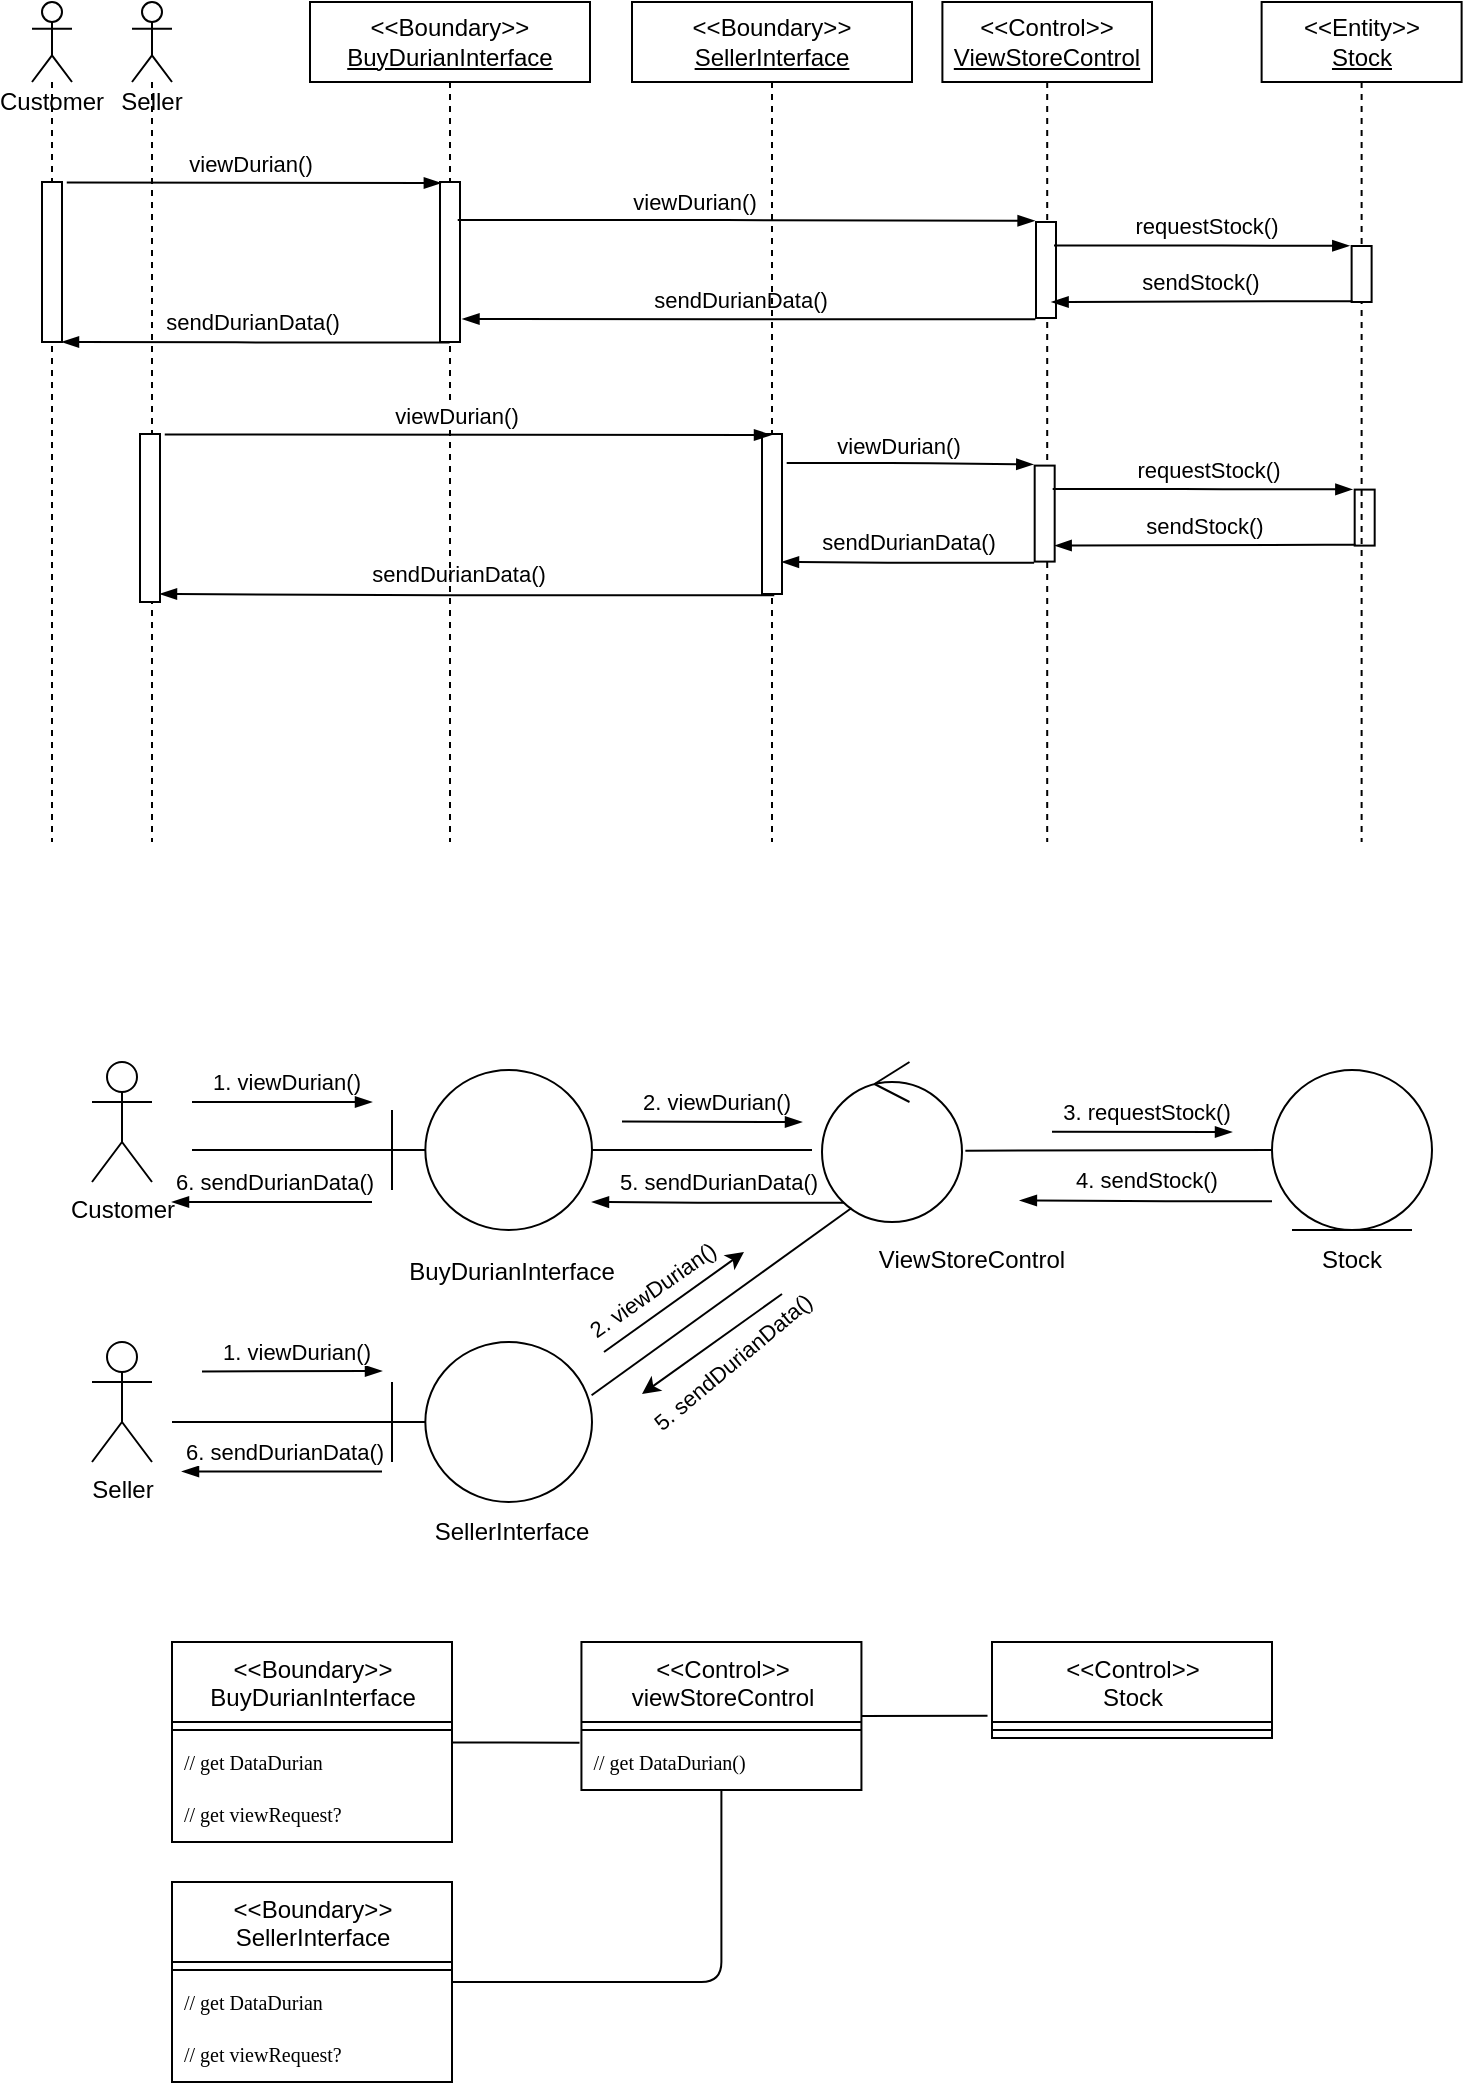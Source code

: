 <mxfile>
    <diagram id="QXUWw4qgNaXc8lpuy3kd" name="Page-1">
        <mxGraphModel dx="751" dy="461" grid="1" gridSize="10" guides="1" tooltips="1" connect="1" arrows="1" fold="1" page="1" pageScale="1" pageWidth="850" pageHeight="1100" math="0" shadow="0">
            <root>
                <mxCell id="0"/>
                <mxCell id="1" parent="0"/>
                <mxCell id="22" value="Customer" style="shape=umlLifeline;participant=umlActor;perimeter=lifelinePerimeter;whiteSpace=wrap;html=1;container=1;collapsible=0;recursiveResize=0;verticalAlign=top;spacingTop=36;outlineConnect=0;" parent="1" vertex="1">
                    <mxGeometry x="30" y="20" width="20" height="420" as="geometry"/>
                </mxCell>
                <mxCell id="111" value="" style="html=1;points=[];perimeter=orthogonalPerimeter;" parent="22" vertex="1">
                    <mxGeometry x="5" y="90" width="10" height="80" as="geometry"/>
                </mxCell>
                <mxCell id="26" value="Seller" style="shape=umlLifeline;participant=umlActor;perimeter=lifelinePerimeter;whiteSpace=wrap;html=1;container=1;collapsible=0;recursiveResize=0;verticalAlign=top;spacingTop=36;outlineConnect=0;" parent="1" vertex="1">
                    <mxGeometry x="80" y="20" width="20" height="420" as="geometry"/>
                </mxCell>
                <mxCell id="142" value="" style="html=1;points=[];perimeter=orthogonalPerimeter;" vertex="1" parent="26">
                    <mxGeometry x="4" y="216" width="10" height="84" as="geometry"/>
                </mxCell>
                <mxCell id="145" value="" style="edgeStyle=elbowEdgeStyle;fontSize=12;html=1;endArrow=blockThin;endFill=1;exitX=0.614;exitY=1.008;exitDx=0;exitDy=0;exitPerimeter=0;" edge="1" parent="26" source="129">
                    <mxGeometry width="160" relative="1" as="geometry">
                        <mxPoint x="207.81" y="296.2" as="sourcePoint"/>
                        <mxPoint x="14.0" y="296" as="targetPoint"/>
                    </mxGeometry>
                </mxCell>
                <mxCell id="146" value="sendDurianData()" style="edgeLabel;html=1;align=center;verticalAlign=middle;resizable=0;points=[];" vertex="1" connectable="0" parent="145">
                    <mxGeometry x="0.064" y="1" relative="1" as="geometry">
                        <mxPoint x="4" y="-11" as="offset"/>
                    </mxGeometry>
                </mxCell>
                <mxCell id="31" value="&amp;lt;&amp;lt;Boundary&amp;gt;&amp;gt;&lt;br&gt;&lt;u&gt;BuyDurianInterface&lt;/u&gt;" style="shape=umlLifeline;perimeter=lifelinePerimeter;whiteSpace=wrap;html=1;container=1;collapsible=0;recursiveResize=0;outlineConnect=0;" parent="1" vertex="1">
                    <mxGeometry x="169" y="20" width="140" height="420" as="geometry"/>
                </mxCell>
                <mxCell id="112" value="" style="html=1;points=[];perimeter=orthogonalPerimeter;" parent="31" vertex="1">
                    <mxGeometry x="65" y="90" width="10" height="80" as="geometry"/>
                </mxCell>
                <mxCell id="46" value="&amp;lt;&amp;lt;Control&amp;gt;&amp;gt;&lt;br&gt;&lt;u&gt;ViewStoreControl&lt;/u&gt;" style="shape=umlLifeline;perimeter=lifelinePerimeter;whiteSpace=wrap;html=1;container=1;collapsible=0;recursiveResize=0;outlineConnect=0;" parent="1" vertex="1">
                    <mxGeometry x="485.2" y="20" width="104.8" height="420" as="geometry"/>
                </mxCell>
                <mxCell id="116" value="" style="html=1;points=[];perimeter=orthogonalPerimeter;" parent="46" vertex="1">
                    <mxGeometry x="46.8" y="110" width="10" height="48" as="geometry"/>
                </mxCell>
                <mxCell id="132" value="" style="html=1;points=[];perimeter=orthogonalPerimeter;" parent="46" vertex="1">
                    <mxGeometry x="46.14" y="231.8" width="10" height="48" as="geometry"/>
                </mxCell>
                <mxCell id="133" value="" style="html=1;points=[];perimeter=orthogonalPerimeter;" parent="46" vertex="1">
                    <mxGeometry x="206.14" y="243.8" width="10" height="28" as="geometry"/>
                </mxCell>
                <mxCell id="134" value="" style="edgeStyle=elbowEdgeStyle;fontSize=12;html=1;endArrow=blockThin;endFill=1;entryX=-0.117;entryY=-0.004;entryDx=0;entryDy=0;entryPerimeter=0;exitX=0.9;exitY=0.245;exitDx=0;exitDy=0;exitPerimeter=0;" parent="46" source="132" target="133" edge="1">
                    <mxGeometry width="160" relative="1" as="geometry">
                        <mxPoint x="61.14" y="251.8" as="sourcePoint"/>
                        <mxPoint x="235.24" y="291.11" as="targetPoint"/>
                    </mxGeometry>
                </mxCell>
                <mxCell id="135" value="requestStock()" style="edgeLabel;html=1;align=center;verticalAlign=middle;resizable=0;points=[];" parent="134" vertex="1" connectable="0">
                    <mxGeometry x="0.032" y="-1" relative="1" as="geometry">
                        <mxPoint y="-11" as="offset"/>
                    </mxGeometry>
                </mxCell>
                <mxCell id="136" value="" style="edgeStyle=elbowEdgeStyle;fontSize=12;html=1;endArrow=blockThin;endFill=1;exitX=0.043;exitY=0.985;exitDx=0;exitDy=0;exitPerimeter=0;" parent="46" source="133" edge="1">
                    <mxGeometry width="160" relative="1" as="geometry">
                        <mxPoint x="201.14" y="271.8" as="sourcePoint"/>
                        <mxPoint x="56.14" y="271.8" as="targetPoint"/>
                        <Array as="points">
                            <mxPoint x="201.14" y="271.8"/>
                        </Array>
                    </mxGeometry>
                </mxCell>
                <mxCell id="137" value="sendStock()" style="edgeLabel;html=1;align=center;verticalAlign=middle;resizable=0;points=[];" parent="136" vertex="1" connectable="0">
                    <mxGeometry x="0.064" y="1" relative="1" as="geometry">
                        <mxPoint x="4" y="-11" as="offset"/>
                    </mxGeometry>
                </mxCell>
                <mxCell id="138" value="" style="edgeStyle=elbowEdgeStyle;fontSize=12;html=1;endArrow=blockThin;endFill=1;exitX=-0.029;exitY=1.012;exitDx=0;exitDy=0;exitPerimeter=0;" parent="46" source="132" edge="1">
                    <mxGeometry width="160" relative="1" as="geometry">
                        <mxPoint x="-89.36" y="279.95" as="sourcePoint"/>
                        <mxPoint x="-80.2" y="280" as="targetPoint"/>
                    </mxGeometry>
                </mxCell>
                <mxCell id="139" value="sendDurianData()" style="edgeLabel;html=1;align=center;verticalAlign=middle;resizable=0;points=[];" parent="138" vertex="1" connectable="0">
                    <mxGeometry x="0.064" y="1" relative="1" as="geometry">
                        <mxPoint x="4" y="-11" as="offset"/>
                    </mxGeometry>
                </mxCell>
                <mxCell id="sWA4ufEHqcXb2Kx5zvGX-46" value="Customer" style="shape=umlActor;verticalLabelPosition=bottom;verticalAlign=top;html=1;outlineConnect=0;" parent="1" vertex="1">
                    <mxGeometry x="60" y="550" width="30" height="60" as="geometry"/>
                </mxCell>
                <mxCell id="sWA4ufEHqcXb2Kx5zvGX-48" value="Seller" style="shape=umlActor;verticalLabelPosition=bottom;verticalAlign=top;html=1;outlineConnect=0;" parent="1" vertex="1">
                    <mxGeometry x="60" y="690" width="30" height="60" as="geometry"/>
                </mxCell>
                <mxCell id="sWA4ufEHqcXb2Kx5zvGX-49" value="" style="line;strokeWidth=1;fillColor=none;align=left;verticalAlign=middle;spacingTop=-1;spacingLeft=3;spacingRight=3;rotatable=0;labelPosition=right;points=[];portConstraint=eastwest;strokeColor=inherit;" parent="1" vertex="1">
                    <mxGeometry x="110" y="590" width="100" height="8" as="geometry"/>
                </mxCell>
                <mxCell id="sWA4ufEHqcXb2Kx5zvGX-50" value="" style="shape=umlBoundary;whiteSpace=wrap;html=1;" parent="1" vertex="1">
                    <mxGeometry x="210" y="554" width="100" height="80" as="geometry"/>
                </mxCell>
                <mxCell id="sWA4ufEHqcXb2Kx5zvGX-51" value="BuyDurianInterface" style="text;strokeColor=none;align=center;fillColor=none;html=1;verticalAlign=middle;whiteSpace=wrap;rounded=0;" parent="1" vertex="1">
                    <mxGeometry x="240" y="640" width="60" height="30" as="geometry"/>
                </mxCell>
                <mxCell id="sWA4ufEHqcXb2Kx5zvGX-52" value="" style="line;strokeWidth=1;fillColor=none;align=left;verticalAlign=middle;spacingTop=-1;spacingLeft=3;spacingRight=3;rotatable=0;labelPosition=right;points=[];portConstraint=eastwest;strokeColor=inherit;" parent="1" vertex="1">
                    <mxGeometry x="310" y="590" width="110" height="8" as="geometry"/>
                </mxCell>
                <mxCell id="47" value="" style="ellipse;shape=umlControl;whiteSpace=wrap;html=1;" parent="1" vertex="1">
                    <mxGeometry x="425" y="550" width="70" height="80" as="geometry"/>
                </mxCell>
                <mxCell id="51" value="ViewStoreControl" style="text;html=1;strokeColor=none;fillColor=none;align=center;verticalAlign=middle;whiteSpace=wrap;rounded=0;" parent="1" vertex="1">
                    <mxGeometry x="470" y="634" width="60" height="30" as="geometry"/>
                </mxCell>
                <mxCell id="80" value="&amp;lt;&amp;lt;Entity&amp;gt;&amp;gt;&lt;br&gt;&lt;u&gt;Stock&lt;/u&gt;" style="shape=umlLifeline;perimeter=lifelinePerimeter;whiteSpace=wrap;html=1;container=1;collapsible=0;recursiveResize=0;outlineConnect=0;" parent="1" vertex="1">
                    <mxGeometry x="644.81" y="20" width="100" height="420" as="geometry"/>
                </mxCell>
                <mxCell id="118" value="" style="html=1;points=[];perimeter=orthogonalPerimeter;" parent="80" vertex="1">
                    <mxGeometry x="45" y="122" width="10" height="28" as="geometry"/>
                </mxCell>
                <mxCell id="86" style="edgeStyle=none;html=1;entryX=1.024;entryY=0.554;entryDx=0;entryDy=0;entryPerimeter=0;endArrow=none;endFill=0;" parent="1" source="83" target="47" edge="1">
                    <mxGeometry relative="1" as="geometry"/>
                </mxCell>
                <mxCell id="83" value="" style="ellipse;shape=umlEntity;whiteSpace=wrap;html=1;" parent="1" vertex="1">
                    <mxGeometry x="650.0" y="554" width="80" height="80" as="geometry"/>
                </mxCell>
                <mxCell id="87" value="&lt;span style=&quot;font-family: Helvetica; font-size: 12px; font-style: normal; font-variant-ligatures: normal; font-variant-caps: normal; font-weight: 400; letter-spacing: normal; orphans: 2; text-align: center; text-indent: 0px; text-transform: none; widows: 2; word-spacing: 0px; -webkit-text-stroke-width: 0px; text-decoration-thickness: initial; text-decoration-style: initial; text-decoration-color: initial; float: none; display: inline !important;&quot;&gt;&amp;lt;&amp;lt;Boundary&amp;gt;&amp;gt;&lt;/span&gt;&lt;br style=&quot;border-color: rgb(0, 0, 0); font-family: Helvetica; font-size: 12px; font-style: normal; font-variant-ligatures: normal; font-variant-caps: normal; font-weight: 400; letter-spacing: normal; orphans: 2; text-align: center; text-indent: 0px; text-transform: none; widows: 2; word-spacing: 0px; -webkit-text-stroke-width: 0px; text-decoration-thickness: initial; text-decoration-style: initial; text-decoration-color: initial;&quot;&gt;BuyDurianInterface" style="swimlane;fontStyle=0;align=center;verticalAlign=top;childLayout=stackLayout;horizontal=1;startSize=40;horizontalStack=0;resizeParent=1;resizeParentMax=0;resizeLast=0;collapsible=0;marginBottom=0;html=1;" parent="1" vertex="1">
                    <mxGeometry x="100" y="840" width="140" height="100" as="geometry"/>
                </mxCell>
                <mxCell id="88" value="" style="line;strokeWidth=1;fillColor=none;align=left;verticalAlign=middle;spacingTop=-1;spacingLeft=3;spacingRight=3;rotatable=0;labelPosition=right;points=[];portConstraint=eastwest;" parent="87" vertex="1">
                    <mxGeometry y="40" width="140" height="8" as="geometry"/>
                </mxCell>
                <mxCell id="89" value="// get DataDurian" style="text;strokeColor=none;fillColor=none;align=left;verticalAlign=top;spacingLeft=4;spacingRight=4;overflow=hidden;rotatable=0;points=[[0,0.5],[1,0.5]];portConstraint=eastwest;strokeWidth=0;fontFamily=Tahoma;fontSize=10;" parent="87" vertex="1">
                    <mxGeometry y="48" width="140" height="26" as="geometry"/>
                </mxCell>
                <mxCell id="90" value="// get viewRequest?" style="text;strokeColor=none;fillColor=none;align=left;verticalAlign=top;spacingLeft=4;spacingRight=4;overflow=hidden;rotatable=0;points=[[0,0.5],[1,0.5]];portConstraint=eastwest;strokeWidth=0;fontFamily=Tahoma;fontSize=10;" parent="87" vertex="1">
                    <mxGeometry y="74" width="140" height="26" as="geometry"/>
                </mxCell>
                <mxCell id="91" value="&lt;span style=&quot;&quot;&gt;&amp;lt;&amp;lt;Control&amp;gt;&amp;gt;&lt;/span&gt;&lt;br style=&quot;&quot;&gt;&lt;span style=&quot;&quot;&gt;viewStoreControl&lt;/span&gt;" style="swimlane;fontStyle=0;align=center;verticalAlign=top;childLayout=stackLayout;horizontal=1;startSize=40;horizontalStack=0;resizeParent=1;resizeParentMax=0;resizeLast=0;collapsible=0;marginBottom=0;html=1;" parent="1" vertex="1">
                    <mxGeometry x="304.72" y="840" width="140" height="74" as="geometry"/>
                </mxCell>
                <mxCell id="92" value="" style="line;strokeWidth=1;fillColor=none;align=left;verticalAlign=middle;spacingTop=-1;spacingLeft=3;spacingRight=3;rotatable=0;labelPosition=right;points=[];portConstraint=eastwest;" parent="91" vertex="1">
                    <mxGeometry y="40" width="140" height="8" as="geometry"/>
                </mxCell>
                <mxCell id="94" value="// get DataDurian()" style="text;strokeColor=none;fillColor=none;align=left;verticalAlign=top;spacingLeft=4;spacingRight=4;overflow=hidden;rotatable=0;points=[[0,0.5],[1,0.5]];portConstraint=eastwest;strokeWidth=0;fontFamily=Tahoma;fontSize=10;" parent="91" vertex="1">
                    <mxGeometry y="48" width="140" height="26" as="geometry"/>
                </mxCell>
                <mxCell id="96" value="&lt;span style=&quot;&quot;&gt;&amp;lt;&amp;lt;Control&amp;gt;&amp;gt;&lt;/span&gt;&lt;br style=&quot;&quot;&gt;Stock" style="swimlane;fontStyle=0;align=center;verticalAlign=top;childLayout=stackLayout;horizontal=1;startSize=40;horizontalStack=0;resizeParent=1;resizeParentMax=0;resizeLast=0;collapsible=0;marginBottom=0;html=1;" parent="1" vertex="1">
                    <mxGeometry x="510" y="840" width="140" height="48" as="geometry"/>
                </mxCell>
                <mxCell id="97" value="" style="line;strokeWidth=1;fillColor=none;align=left;verticalAlign=middle;spacingTop=-1;spacingLeft=3;spacingRight=3;rotatable=0;labelPosition=right;points=[];portConstraint=eastwest;" parent="96" vertex="1">
                    <mxGeometry y="40" width="140" height="8" as="geometry"/>
                </mxCell>
                <mxCell id="114" value="" style="edgeStyle=elbowEdgeStyle;fontSize=12;html=1;endArrow=blockThin;endFill=1;exitX=1.238;exitY=0.003;exitDx=0;exitDy=0;exitPerimeter=0;entryX=0.042;entryY=0.01;entryDx=0;entryDy=0;entryPerimeter=0;elbow=vertical;" parent="1" source="111" target="112" edge="1">
                    <mxGeometry width="160" relative="1" as="geometry">
                        <mxPoint x="110" y="160" as="sourcePoint"/>
                        <mxPoint x="230" y="111" as="targetPoint"/>
                    </mxGeometry>
                </mxCell>
                <mxCell id="121" value="viewDurian()" style="edgeLabel;html=1;align=center;verticalAlign=middle;resizable=0;points=[];" parent="114" vertex="1" connectable="0">
                    <mxGeometry x="-0.071" y="1" relative="1" as="geometry">
                        <mxPoint x="5" y="-9" as="offset"/>
                    </mxGeometry>
                </mxCell>
                <mxCell id="117" value="" style="edgeStyle=elbowEdgeStyle;fontSize=12;html=1;endArrow=blockThin;endFill=1;entryX=-0.117;entryY=-0.004;entryDx=0;entryDy=0;entryPerimeter=0;exitX=0.9;exitY=0.245;exitDx=0;exitDy=0;exitPerimeter=0;" parent="1" source="116" target="118" edge="1">
                    <mxGeometry width="160" relative="1" as="geometry">
                        <mxPoint x="544.81" y="150" as="sourcePoint"/>
                        <mxPoint x="718.91" y="189.31" as="targetPoint"/>
                    </mxGeometry>
                </mxCell>
                <mxCell id="119" value="requestStock()" style="edgeLabel;html=1;align=center;verticalAlign=middle;resizable=0;points=[];" parent="117" vertex="1" connectable="0">
                    <mxGeometry x="0.032" y="-1" relative="1" as="geometry">
                        <mxPoint y="-11" as="offset"/>
                    </mxGeometry>
                </mxCell>
                <mxCell id="122" value="" style="edgeStyle=elbowEdgeStyle;fontSize=12;html=1;endArrow=blockThin;endFill=1;exitX=0.481;exitY=1.015;exitDx=0;exitDy=0;exitPerimeter=0;" parent="1" edge="1">
                    <mxGeometry width="160" relative="1" as="geometry">
                        <mxPoint x="238.81" y="190.2" as="sourcePoint"/>
                        <mxPoint x="45" y="190" as="targetPoint"/>
                    </mxGeometry>
                </mxCell>
                <mxCell id="123" value="sendDurianData()" style="edgeLabel;html=1;align=center;verticalAlign=middle;resizable=0;points=[];" parent="122" vertex="1" connectable="0">
                    <mxGeometry x="0.064" y="1" relative="1" as="geometry">
                        <mxPoint x="4" y="-11" as="offset"/>
                    </mxGeometry>
                </mxCell>
                <mxCell id="126" value="" style="edgeStyle=elbowEdgeStyle;fontSize=12;html=1;endArrow=blockThin;endFill=1;exitX=0.043;exitY=0.985;exitDx=0;exitDy=0;exitPerimeter=0;" parent="1" source="118" edge="1">
                    <mxGeometry width="160" relative="1" as="geometry">
                        <mxPoint x="684.81" y="170" as="sourcePoint"/>
                        <mxPoint x="539.81" y="170" as="targetPoint"/>
                        <Array as="points">
                            <mxPoint x="684.81" y="170"/>
                        </Array>
                    </mxGeometry>
                </mxCell>
                <mxCell id="127" value="sendStock()" style="edgeLabel;html=1;align=center;verticalAlign=middle;resizable=0;points=[];" parent="126" vertex="1" connectable="0">
                    <mxGeometry x="0.064" y="1" relative="1" as="geometry">
                        <mxPoint x="4" y="-11" as="offset"/>
                    </mxGeometry>
                </mxCell>
                <mxCell id="124" value="" style="edgeStyle=elbowEdgeStyle;fontSize=12;html=1;endArrow=blockThin;endFill=1;exitX=-0.029;exitY=1.012;exitDx=0;exitDy=0;exitPerimeter=0;entryX=1.125;entryY=0.644;entryDx=0;entryDy=0;entryPerimeter=0;" parent="1" source="116" edge="1">
                    <mxGeometry width="160" relative="1" as="geometry">
                        <mxPoint x="394.31" y="178.15" as="sourcePoint"/>
                        <mxPoint x="245.25" y="178.52" as="targetPoint"/>
                    </mxGeometry>
                </mxCell>
                <mxCell id="125" value="sendDurianData()" style="edgeLabel;html=1;align=center;verticalAlign=middle;resizable=0;points=[];" parent="124" vertex="1" connectable="0">
                    <mxGeometry x="0.064" y="1" relative="1" as="geometry">
                        <mxPoint x="4" y="-11" as="offset"/>
                    </mxGeometry>
                </mxCell>
                <mxCell id="128" value="&amp;lt;&amp;lt;Boundary&amp;gt;&amp;gt;&lt;br&gt;&lt;u&gt;SellerInterface&lt;/u&gt;" style="shape=umlLifeline;perimeter=lifelinePerimeter;whiteSpace=wrap;html=1;container=1;collapsible=0;recursiveResize=0;outlineConnect=0;" parent="1" vertex="1">
                    <mxGeometry x="330" y="20" width="140" height="420" as="geometry"/>
                </mxCell>
                <mxCell id="129" value="" style="html=1;points=[];perimeter=orthogonalPerimeter;" parent="128" vertex="1">
                    <mxGeometry x="65" y="216" width="10" height="80" as="geometry"/>
                </mxCell>
                <mxCell id="115" value="" style="edgeStyle=elbowEdgeStyle;fontSize=12;html=1;endArrow=blockThin;endFill=1;entryX=-0.071;entryY=-0.012;entryDx=0;entryDy=0;entryPerimeter=0;exitX=0.886;exitY=0.238;exitDx=0;exitDy=0;exitPerimeter=0;" parent="1" source="112" target="116" edge="1">
                    <mxGeometry width="160" relative="1" as="geometry">
                        <mxPoint x="250" y="129" as="sourcePoint"/>
                        <mxPoint x="566.81" y="130" as="targetPoint"/>
                    </mxGeometry>
                </mxCell>
                <mxCell id="120" value="viewDurian()" style="edgeLabel;html=1;align=center;verticalAlign=middle;resizable=0;points=[];" parent="115" vertex="1" connectable="0">
                    <mxGeometry x="-0.058" y="1" relative="1" as="geometry">
                        <mxPoint x="-18" y="-8" as="offset"/>
                    </mxGeometry>
                </mxCell>
                <mxCell id="140" value="" style="edgeStyle=elbowEdgeStyle;fontSize=12;html=1;endArrow=blockThin;endFill=1;entryX=-0.071;entryY=-0.012;entryDx=0;entryDy=0;entryPerimeter=0;exitX=1.234;exitY=0.182;exitDx=0;exitDy=0;exitPerimeter=0;" parent="1" target="132" edge="1" source="129">
                    <mxGeometry width="160" relative="1" as="geometry">
                        <mxPoint x="244.39" y="250.84" as="sourcePoint"/>
                        <mxPoint x="568.34" y="251.8" as="targetPoint"/>
                    </mxGeometry>
                </mxCell>
                <mxCell id="141" value="viewDurian()" style="edgeLabel;html=1;align=center;verticalAlign=middle;resizable=0;points=[];" parent="140" vertex="1" connectable="0">
                    <mxGeometry x="-0.058" y="1" relative="1" as="geometry">
                        <mxPoint x="-3" y="-8" as="offset"/>
                    </mxGeometry>
                </mxCell>
                <mxCell id="143" value="" style="edgeStyle=elbowEdgeStyle;fontSize=12;html=1;endArrow=blockThin;endFill=1;exitX=1.238;exitY=0.003;exitDx=0;exitDy=0;exitPerimeter=0;elbow=vertical;" edge="1" parent="1" source="142" target="128">
                    <mxGeometry width="160" relative="1" as="geometry">
                        <mxPoint x="159" y="286" as="sourcePoint"/>
                        <mxPoint x="283.42" y="236.8" as="targetPoint"/>
                    </mxGeometry>
                </mxCell>
                <mxCell id="144" value="viewDurian()" style="edgeLabel;html=1;align=center;verticalAlign=middle;resizable=0;points=[];" vertex="1" connectable="0" parent="143">
                    <mxGeometry x="-0.071" y="1" relative="1" as="geometry">
                        <mxPoint x="5" y="-9" as="offset"/>
                    </mxGeometry>
                </mxCell>
                <mxCell id="147" value="Stock" style="text;html=1;strokeColor=none;fillColor=none;align=center;verticalAlign=middle;whiteSpace=wrap;rounded=0;" vertex="1" parent="1">
                    <mxGeometry x="660" y="634" width="60" height="30" as="geometry"/>
                </mxCell>
                <mxCell id="148" value="" style="edgeStyle=elbowEdgeStyle;fontSize=12;html=1;endArrow=blockThin;endFill=1;exitX=1.238;exitY=0.003;exitDx=0;exitDy=0;exitPerimeter=0;elbow=vertical;" edge="1" parent="1">
                    <mxGeometry width="160" relative="1" as="geometry">
                        <mxPoint x="110.0" y="570" as="sourcePoint"/>
                        <mxPoint x="200" y="570" as="targetPoint"/>
                    </mxGeometry>
                </mxCell>
                <mxCell id="149" value="1. viewDurian()" style="edgeLabel;html=1;align=center;verticalAlign=middle;resizable=0;points=[];" vertex="1" connectable="0" parent="148">
                    <mxGeometry x="-0.071" y="1" relative="1" as="geometry">
                        <mxPoint x="5" y="-9" as="offset"/>
                    </mxGeometry>
                </mxCell>
                <mxCell id="150" value="" style="edgeStyle=elbowEdgeStyle;fontSize=12;html=1;endArrow=blockThin;endFill=1;exitX=1.238;exitY=0.003;exitDx=0;exitDy=0;exitPerimeter=0;elbow=vertical;" edge="1" parent="1">
                    <mxGeometry width="160" relative="1" as="geometry">
                        <mxPoint x="325.0" y="579.76" as="sourcePoint"/>
                        <mxPoint x="415" y="579.76" as="targetPoint"/>
                    </mxGeometry>
                </mxCell>
                <mxCell id="151" value="2. viewDurian()" style="edgeLabel;html=1;align=center;verticalAlign=middle;resizable=0;points=[];" vertex="1" connectable="0" parent="150">
                    <mxGeometry x="-0.071" y="1" relative="1" as="geometry">
                        <mxPoint x="5" y="-9" as="offset"/>
                    </mxGeometry>
                </mxCell>
                <mxCell id="152" value="" style="edgeStyle=elbowEdgeStyle;fontSize=12;html=1;endArrow=blockThin;endFill=1;exitX=1.238;exitY=0.003;exitDx=0;exitDy=0;exitPerimeter=0;elbow=vertical;" edge="1" parent="1">
                    <mxGeometry width="160" relative="1" as="geometry">
                        <mxPoint x="540.0" y="584.88" as="sourcePoint"/>
                        <mxPoint x="630" y="584.88" as="targetPoint"/>
                    </mxGeometry>
                </mxCell>
                <mxCell id="153" value="3. requestStock()" style="edgeLabel;html=1;align=center;verticalAlign=middle;resizable=0;points=[];" vertex="1" connectable="0" parent="152">
                    <mxGeometry x="-0.071" y="1" relative="1" as="geometry">
                        <mxPoint x="5" y="-9" as="offset"/>
                    </mxGeometry>
                </mxCell>
                <mxCell id="156" value="" style="edgeStyle=elbowEdgeStyle;fontSize=12;html=1;endArrow=blockThin;endFill=1;exitX=-0.029;exitY=1.012;exitDx=0;exitDy=0;exitPerimeter=0;" edge="1" parent="1">
                    <mxGeometry width="160" relative="1" as="geometry">
                        <mxPoint x="650" y="619.576" as="sourcePoint"/>
                        <mxPoint x="523.95" y="619.2" as="targetPoint"/>
                    </mxGeometry>
                </mxCell>
                <mxCell id="157" value="4. sendStock()" style="edgeLabel;html=1;align=center;verticalAlign=middle;resizable=0;points=[];" vertex="1" connectable="0" parent="156">
                    <mxGeometry x="0.064" y="1" relative="1" as="geometry">
                        <mxPoint x="4" y="-11" as="offset"/>
                    </mxGeometry>
                </mxCell>
                <mxCell id="158" value="" style="edgeStyle=elbowEdgeStyle;fontSize=12;html=1;endArrow=blockThin;endFill=1;exitX=-0.029;exitY=1.012;exitDx=0;exitDy=0;exitPerimeter=0;" edge="1" parent="1">
                    <mxGeometry width="160" relative="1" as="geometry">
                        <mxPoint x="436.05" y="620.376" as="sourcePoint"/>
                        <mxPoint x="310.0" y="620" as="targetPoint"/>
                    </mxGeometry>
                </mxCell>
                <mxCell id="159" value="5. sendDurianData()" style="edgeLabel;html=1;align=center;verticalAlign=middle;resizable=0;points=[];" vertex="1" connectable="0" parent="158">
                    <mxGeometry x="0.064" y="1" relative="1" as="geometry">
                        <mxPoint x="4" y="-11" as="offset"/>
                    </mxGeometry>
                </mxCell>
                <mxCell id="160" value="" style="edgeStyle=elbowEdgeStyle;fontSize=12;html=1;endArrow=blockThin;endFill=1;" edge="1" parent="1">
                    <mxGeometry width="160" relative="1" as="geometry">
                        <mxPoint x="200" y="620" as="sourcePoint"/>
                        <mxPoint x="100" y="620" as="targetPoint"/>
                    </mxGeometry>
                </mxCell>
                <mxCell id="161" value="6. sendDurianData()" style="edgeLabel;html=1;align=center;verticalAlign=middle;resizable=0;points=[];" vertex="1" connectable="0" parent="160">
                    <mxGeometry x="0.064" y="1" relative="1" as="geometry">
                        <mxPoint x="4" y="-11" as="offset"/>
                    </mxGeometry>
                </mxCell>
                <mxCell id="162" value="" style="shape=umlBoundary;whiteSpace=wrap;html=1;" vertex="1" parent="1">
                    <mxGeometry x="210" y="690" width="100" height="80" as="geometry"/>
                </mxCell>
                <mxCell id="163" value="" style="line;strokeWidth=1;fillColor=none;align=left;verticalAlign=middle;spacingTop=-1;spacingLeft=3;spacingRight=3;rotatable=0;labelPosition=right;points=[];portConstraint=eastwest;strokeColor=inherit;" vertex="1" parent="1">
                    <mxGeometry x="100" y="726" width="110" height="8" as="geometry"/>
                </mxCell>
                <mxCell id="167" value="" style="endArrow=none;html=1;exitX=0.998;exitY=0.333;exitDx=0;exitDy=0;exitPerimeter=0;" edge="1" parent="1" source="162">
                    <mxGeometry width="50" height="50" relative="1" as="geometry">
                        <mxPoint x="313.2" y="718.04" as="sourcePoint"/>
                        <mxPoint x="439.769" y="622.999" as="targetPoint"/>
                    </mxGeometry>
                </mxCell>
                <mxCell id="168" value="" style="endArrow=classic;html=1;" edge="1" parent="1">
                    <mxGeometry width="50" height="50" relative="1" as="geometry">
                        <mxPoint x="316" y="695" as="sourcePoint"/>
                        <mxPoint x="386" y="645" as="targetPoint"/>
                    </mxGeometry>
                </mxCell>
                <mxCell id="169" value="" style="endArrow=classic;html=1;" edge="1" parent="1">
                    <mxGeometry width="50" height="50" relative="1" as="geometry">
                        <mxPoint x="405" y="666" as="sourcePoint"/>
                        <mxPoint x="335" y="716" as="targetPoint"/>
                    </mxGeometry>
                </mxCell>
                <mxCell id="170" value="" style="edgeStyle=elbowEdgeStyle;fontSize=12;html=1;endArrow=blockThin;endFill=1;exitX=1.238;exitY=0.003;exitDx=0;exitDy=0;exitPerimeter=0;elbow=vertical;" edge="1" parent="1">
                    <mxGeometry width="160" relative="1" as="geometry">
                        <mxPoint x="115.0" y="704.73" as="sourcePoint"/>
                        <mxPoint x="205.0" y="704.73" as="targetPoint"/>
                    </mxGeometry>
                </mxCell>
                <mxCell id="171" value="1. viewDurian()" style="edgeLabel;html=1;align=center;verticalAlign=middle;resizable=0;points=[];" vertex="1" connectable="0" parent="170">
                    <mxGeometry x="-0.071" y="1" relative="1" as="geometry">
                        <mxPoint x="5" y="-9" as="offset"/>
                    </mxGeometry>
                </mxCell>
                <mxCell id="172" value="" style="edgeStyle=elbowEdgeStyle;fontSize=12;html=1;endArrow=blockThin;endFill=1;" edge="1" parent="1">
                    <mxGeometry width="160" relative="1" as="geometry">
                        <mxPoint x="205.0" y="754.73" as="sourcePoint"/>
                        <mxPoint x="105.0" y="754.73" as="targetPoint"/>
                    </mxGeometry>
                </mxCell>
                <mxCell id="173" value="6. sendDurianData()" style="edgeLabel;html=1;align=center;verticalAlign=middle;resizable=0;points=[];" vertex="1" connectable="0" parent="172">
                    <mxGeometry x="0.064" y="1" relative="1" as="geometry">
                        <mxPoint x="4" y="-11" as="offset"/>
                    </mxGeometry>
                </mxCell>
                <mxCell id="174" value="2. viewDurian()" style="edgeLabel;html=1;align=center;verticalAlign=middle;resizable=0;points=[];rotation=-35;" vertex="1" connectable="0" parent="1">
                    <mxGeometry x="339.999" y="663.999" as="geometry"/>
                </mxCell>
                <mxCell id="175" value="5. sendDurianData()" style="edgeLabel;html=1;align=center;verticalAlign=middle;resizable=0;points=[];rotation=-40;" vertex="1" connectable="0" parent="1">
                    <mxGeometry x="380.005" y="700" as="geometry"/>
                </mxCell>
                <mxCell id="176" value="SellerInterface" style="text;html=1;strokeColor=none;fillColor=none;align=center;verticalAlign=middle;whiteSpace=wrap;rounded=0;" vertex="1" parent="1">
                    <mxGeometry x="240" y="770" width="60" height="30" as="geometry"/>
                </mxCell>
                <mxCell id="181" style="edgeStyle=none;html=1;entryX=-0.016;entryY=0.769;entryDx=0;entryDy=0;entryPerimeter=0;endArrow=none;endFill=0;" edge="1" parent="1" source="91" target="96">
                    <mxGeometry relative="1" as="geometry">
                        <mxPoint x="490" y="877" as="targetPoint"/>
                    </mxGeometry>
                </mxCell>
                <mxCell id="178" style="edgeStyle=none;html=1;entryX=-0.007;entryY=0.091;entryDx=0;entryDy=0;entryPerimeter=0;endArrow=none;endFill=0;" edge="1" parent="1" source="87" target="94">
                    <mxGeometry relative="1" as="geometry"/>
                </mxCell>
                <mxCell id="182" value="&lt;span style=&quot;font-family: Helvetica; font-size: 12px; font-style: normal; font-variant-ligatures: normal; font-variant-caps: normal; font-weight: 400; letter-spacing: normal; orphans: 2; text-align: center; text-indent: 0px; text-transform: none; widows: 2; word-spacing: 0px; -webkit-text-stroke-width: 0px; text-decoration-thickness: initial; text-decoration-style: initial; text-decoration-color: initial; float: none; display: inline !important;&quot;&gt;&amp;lt;&amp;lt;Boundary&amp;gt;&amp;gt;&lt;/span&gt;&lt;br style=&quot;border-color: rgb(0, 0, 0); font-family: Helvetica; font-size: 12px; font-style: normal; font-variant-ligatures: normal; font-variant-caps: normal; font-weight: 400; letter-spacing: normal; orphans: 2; text-align: center; text-indent: 0px; text-transform: none; widows: 2; word-spacing: 0px; -webkit-text-stroke-width: 0px; text-decoration-thickness: initial; text-decoration-style: initial; text-decoration-color: initial;&quot;&gt;SellerInterface" style="swimlane;fontStyle=0;align=center;verticalAlign=top;childLayout=stackLayout;horizontal=1;startSize=40;horizontalStack=0;resizeParent=1;resizeParentMax=0;resizeLast=0;collapsible=0;marginBottom=0;html=1;" vertex="1" parent="1">
                    <mxGeometry x="100" y="960" width="140" height="100" as="geometry"/>
                </mxCell>
                <mxCell id="183" value="" style="line;strokeWidth=1;fillColor=none;align=left;verticalAlign=middle;spacingTop=-1;spacingLeft=3;spacingRight=3;rotatable=0;labelPosition=right;points=[];portConstraint=eastwest;" vertex="1" parent="182">
                    <mxGeometry y="40" width="140" height="8" as="geometry"/>
                </mxCell>
                <mxCell id="184" value="// get DataDurian" style="text;strokeColor=none;fillColor=none;align=left;verticalAlign=top;spacingLeft=4;spacingRight=4;overflow=hidden;rotatable=0;points=[[0,0.5],[1,0.5]];portConstraint=eastwest;strokeWidth=0;fontFamily=Tahoma;fontSize=10;" vertex="1" parent="182">
                    <mxGeometry y="48" width="140" height="26" as="geometry"/>
                </mxCell>
                <mxCell id="185" value="// get viewRequest?" style="text;strokeColor=none;fillColor=none;align=left;verticalAlign=top;spacingLeft=4;spacingRight=4;overflow=hidden;rotatable=0;points=[[0,0.5],[1,0.5]];portConstraint=eastwest;strokeWidth=0;fontFamily=Tahoma;fontSize=10;" vertex="1" parent="182">
                    <mxGeometry y="74" width="140" height="26" as="geometry"/>
                </mxCell>
                <mxCell id="186" style="edgeStyle=orthogonalEdgeStyle;html=1;endArrow=none;endFill=0;" edge="1" parent="1" source="182" target="91">
                    <mxGeometry relative="1" as="geometry">
                        <mxPoint x="250" y="900.192" as="sourcePoint"/>
                        <mxPoint x="313.74" y="900.366" as="targetPoint"/>
                    </mxGeometry>
                </mxCell>
            </root>
        </mxGraphModel>
    </diagram>
</mxfile>
